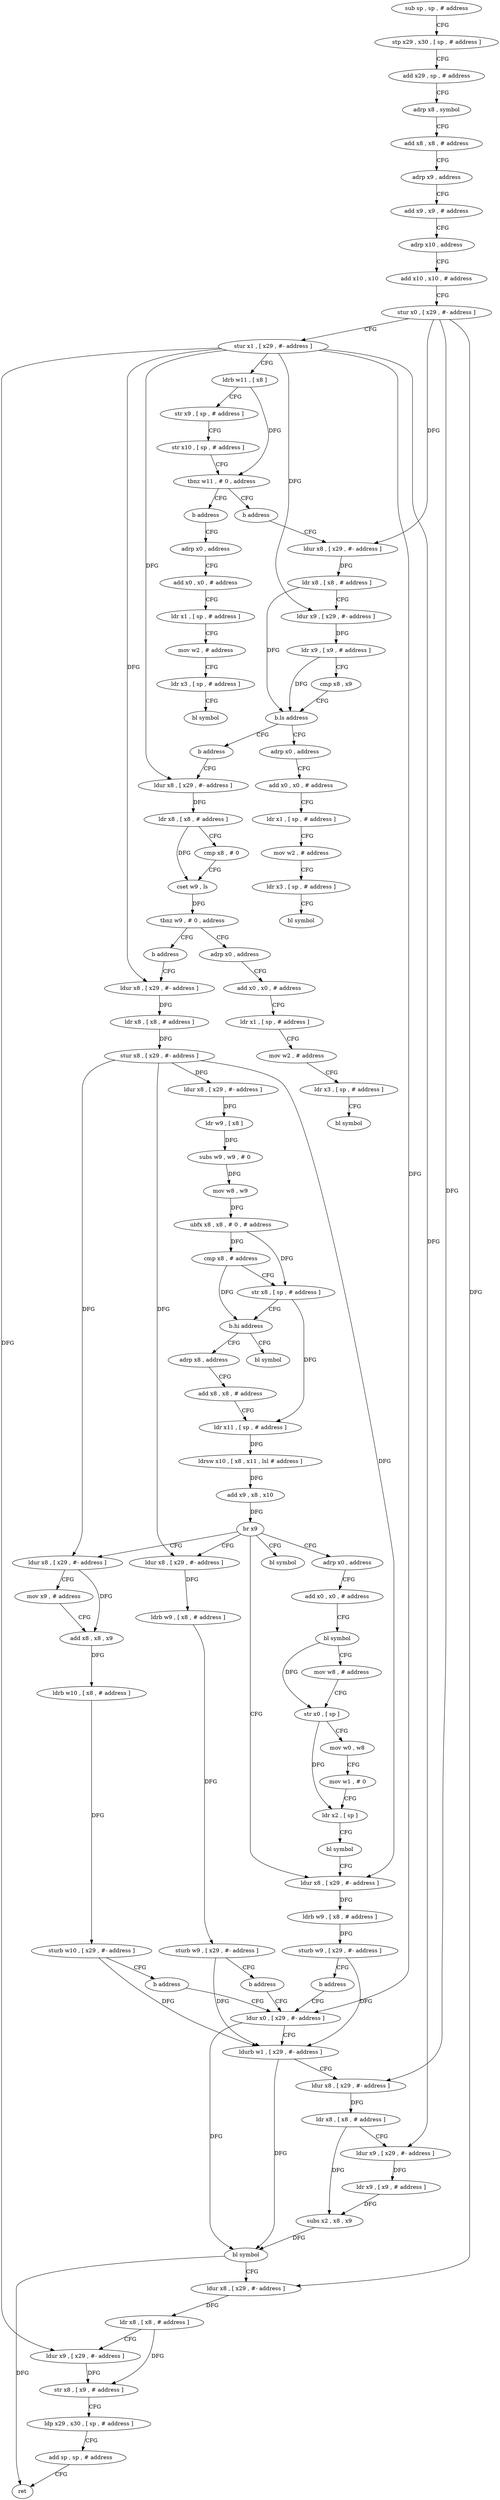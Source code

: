 digraph "func" {
"4213744" [label = "sub sp , sp , # address" ]
"4213748" [label = "stp x29 , x30 , [ sp , # address ]" ]
"4213752" [label = "add x29 , sp , # address" ]
"4213756" [label = "adrp x8 , symbol" ]
"4213760" [label = "add x8 , x8 , # address" ]
"4213764" [label = "adrp x9 , address" ]
"4213768" [label = "add x9 , x9 , # address" ]
"4213772" [label = "adrp x10 , address" ]
"4213776" [label = "add x10 , x10 , # address" ]
"4213780" [label = "stur x0 , [ x29 , #- address ]" ]
"4213784" [label = "stur x1 , [ x29 , #- address ]" ]
"4213788" [label = "ldrb w11 , [ x8 ]" ]
"4213792" [label = "str x9 , [ sp , # address ]" ]
"4213796" [label = "str x10 , [ sp , # address ]" ]
"4213800" [label = "tbnz w11 , # 0 , address" ]
"4213808" [label = "b address" ]
"4213804" [label = "b address" ]
"4213836" [label = "ldur x8 , [ x29 , #- address ]" ]
"4213812" [label = "adrp x0 , address" ]
"4213840" [label = "ldr x8 , [ x8 , # address ]" ]
"4213844" [label = "ldur x9 , [ x29 , #- address ]" ]
"4213848" [label = "ldr x9 , [ x9 , # address ]" ]
"4213852" [label = "cmp x8 , x9" ]
"4213856" [label = "b.ls address" ]
"4213864" [label = "adrp x0 , address" ]
"4213860" [label = "b address" ]
"4213816" [label = "add x0 , x0 , # address" ]
"4213820" [label = "ldr x1 , [ sp , # address ]" ]
"4213824" [label = "mov w2 , # address" ]
"4213828" [label = "ldr x3 , [ sp , # address ]" ]
"4213832" [label = "bl symbol" ]
"4213868" [label = "add x0 , x0 , # address" ]
"4213872" [label = "ldr x1 , [ sp , # address ]" ]
"4213876" [label = "mov w2 , # address" ]
"4213880" [label = "ldr x3 , [ sp , # address ]" ]
"4213884" [label = "bl symbol" ]
"4213888" [label = "ldur x8 , [ x29 , #- address ]" ]
"4213892" [label = "ldr x8 , [ x8 , # address ]" ]
"4213896" [label = "cmp x8 , # 0" ]
"4213900" [label = "cset w9 , ls" ]
"4213904" [label = "tbnz w9 , # 0 , address" ]
"4213912" [label = "adrp x0 , address" ]
"4213908" [label = "b address" ]
"4213916" [label = "add x0 , x0 , # address" ]
"4213920" [label = "ldr x1 , [ sp , # address ]" ]
"4213924" [label = "mov w2 , # address" ]
"4213928" [label = "ldr x3 , [ sp , # address ]" ]
"4213932" [label = "bl symbol" ]
"4213936" [label = "ldur x8 , [ x29 , #- address ]" ]
"4213940" [label = "ldr x8 , [ x8 , # address ]" ]
"4213944" [label = "stur x8 , [ x29 , #- address ]" ]
"4213948" [label = "ldur x8 , [ x29 , #- address ]" ]
"4213952" [label = "ldr w9 , [ x8 ]" ]
"4213956" [label = "subs w9 , w9 , # 0" ]
"4213960" [label = "mov w8 , w9" ]
"4213964" [label = "ubfx x8 , x8 , # 0 , # address" ]
"4213968" [label = "cmp x8 , # address" ]
"4213972" [label = "str x8 , [ sp , # address ]" ]
"4213976" [label = "b.hi address" ]
"4214100" [label = "bl symbol" ]
"4213980" [label = "adrp x8 , address" ]
"4213984" [label = "add x8 , x8 , # address" ]
"4213988" [label = "ldr x11 , [ sp , # address ]" ]
"4213992" [label = "ldrsw x10 , [ x8 , x11 , lsl # address ]" ]
"4213996" [label = "add x9 , x8 , x10" ]
"4214000" [label = "br x9" ]
"4214004" [label = "ldur x8 , [ x29 , #- address ]" ]
"4214020" [label = "ldur x8 , [ x29 , #- address ]" ]
"4214044" [label = "adrp x0 , address" ]
"4214080" [label = "ldur x8 , [ x29 , #- address ]" ]
"4214096" [label = "bl symbol" ]
"4214008" [label = "ldrb w9 , [ x8 , # address ]" ]
"4214012" [label = "sturb w9 , [ x29 , #- address ]" ]
"4214016" [label = "b address" ]
"4214104" [label = "ldur x0 , [ x29 , #- address ]" ]
"4214024" [label = "mov x9 , # address" ]
"4214028" [label = "add x8 , x8 , x9" ]
"4214032" [label = "ldrb w10 , [ x8 , # address ]" ]
"4214036" [label = "sturb w10 , [ x29 , #- address ]" ]
"4214040" [label = "b address" ]
"4214048" [label = "add x0 , x0 , # address" ]
"4214052" [label = "bl symbol" ]
"4214056" [label = "mov w8 , # address" ]
"4214060" [label = "str x0 , [ sp ]" ]
"4214064" [label = "mov w0 , w8" ]
"4214068" [label = "mov w1 , # 0" ]
"4214072" [label = "ldr x2 , [ sp ]" ]
"4214076" [label = "bl symbol" ]
"4214084" [label = "ldrb w9 , [ x8 , # address ]" ]
"4214088" [label = "sturb w9 , [ x29 , #- address ]" ]
"4214092" [label = "b address" ]
"4214108" [label = "ldurb w1 , [ x29 , #- address ]" ]
"4214112" [label = "ldur x8 , [ x29 , #- address ]" ]
"4214116" [label = "ldr x8 , [ x8 , # address ]" ]
"4214120" [label = "ldur x9 , [ x29 , #- address ]" ]
"4214124" [label = "ldr x9 , [ x9 , # address ]" ]
"4214128" [label = "subs x2 , x8 , x9" ]
"4214132" [label = "bl symbol" ]
"4214136" [label = "ldur x8 , [ x29 , #- address ]" ]
"4214140" [label = "ldr x8 , [ x8 , # address ]" ]
"4214144" [label = "ldur x9 , [ x29 , #- address ]" ]
"4214148" [label = "str x8 , [ x9 , # address ]" ]
"4214152" [label = "ldp x29 , x30 , [ sp , # address ]" ]
"4214156" [label = "add sp , sp , # address" ]
"4214160" [label = "ret" ]
"4213744" -> "4213748" [ label = "CFG" ]
"4213748" -> "4213752" [ label = "CFG" ]
"4213752" -> "4213756" [ label = "CFG" ]
"4213756" -> "4213760" [ label = "CFG" ]
"4213760" -> "4213764" [ label = "CFG" ]
"4213764" -> "4213768" [ label = "CFG" ]
"4213768" -> "4213772" [ label = "CFG" ]
"4213772" -> "4213776" [ label = "CFG" ]
"4213776" -> "4213780" [ label = "CFG" ]
"4213780" -> "4213784" [ label = "CFG" ]
"4213780" -> "4213836" [ label = "DFG" ]
"4213780" -> "4214112" [ label = "DFG" ]
"4213780" -> "4214136" [ label = "DFG" ]
"4213784" -> "4213788" [ label = "CFG" ]
"4213784" -> "4213844" [ label = "DFG" ]
"4213784" -> "4213888" [ label = "DFG" ]
"4213784" -> "4213936" [ label = "DFG" ]
"4213784" -> "4214104" [ label = "DFG" ]
"4213784" -> "4214120" [ label = "DFG" ]
"4213784" -> "4214144" [ label = "DFG" ]
"4213788" -> "4213792" [ label = "CFG" ]
"4213788" -> "4213800" [ label = "DFG" ]
"4213792" -> "4213796" [ label = "CFG" ]
"4213796" -> "4213800" [ label = "CFG" ]
"4213800" -> "4213808" [ label = "CFG" ]
"4213800" -> "4213804" [ label = "CFG" ]
"4213808" -> "4213836" [ label = "CFG" ]
"4213804" -> "4213812" [ label = "CFG" ]
"4213836" -> "4213840" [ label = "DFG" ]
"4213812" -> "4213816" [ label = "CFG" ]
"4213840" -> "4213844" [ label = "CFG" ]
"4213840" -> "4213856" [ label = "DFG" ]
"4213844" -> "4213848" [ label = "DFG" ]
"4213848" -> "4213852" [ label = "CFG" ]
"4213848" -> "4213856" [ label = "DFG" ]
"4213852" -> "4213856" [ label = "CFG" ]
"4213856" -> "4213864" [ label = "CFG" ]
"4213856" -> "4213860" [ label = "CFG" ]
"4213864" -> "4213868" [ label = "CFG" ]
"4213860" -> "4213888" [ label = "CFG" ]
"4213816" -> "4213820" [ label = "CFG" ]
"4213820" -> "4213824" [ label = "CFG" ]
"4213824" -> "4213828" [ label = "CFG" ]
"4213828" -> "4213832" [ label = "CFG" ]
"4213868" -> "4213872" [ label = "CFG" ]
"4213872" -> "4213876" [ label = "CFG" ]
"4213876" -> "4213880" [ label = "CFG" ]
"4213880" -> "4213884" [ label = "CFG" ]
"4213888" -> "4213892" [ label = "DFG" ]
"4213892" -> "4213896" [ label = "CFG" ]
"4213892" -> "4213900" [ label = "DFG" ]
"4213896" -> "4213900" [ label = "CFG" ]
"4213900" -> "4213904" [ label = "DFG" ]
"4213904" -> "4213912" [ label = "CFG" ]
"4213904" -> "4213908" [ label = "CFG" ]
"4213912" -> "4213916" [ label = "CFG" ]
"4213908" -> "4213936" [ label = "CFG" ]
"4213916" -> "4213920" [ label = "CFG" ]
"4213920" -> "4213924" [ label = "CFG" ]
"4213924" -> "4213928" [ label = "CFG" ]
"4213928" -> "4213932" [ label = "CFG" ]
"4213936" -> "4213940" [ label = "DFG" ]
"4213940" -> "4213944" [ label = "DFG" ]
"4213944" -> "4213948" [ label = "DFG" ]
"4213944" -> "4214004" [ label = "DFG" ]
"4213944" -> "4214020" [ label = "DFG" ]
"4213944" -> "4214080" [ label = "DFG" ]
"4213948" -> "4213952" [ label = "DFG" ]
"4213952" -> "4213956" [ label = "DFG" ]
"4213956" -> "4213960" [ label = "DFG" ]
"4213960" -> "4213964" [ label = "DFG" ]
"4213964" -> "4213968" [ label = "DFG" ]
"4213964" -> "4213972" [ label = "DFG" ]
"4213968" -> "4213972" [ label = "CFG" ]
"4213968" -> "4213976" [ label = "DFG" ]
"4213972" -> "4213976" [ label = "CFG" ]
"4213972" -> "4213988" [ label = "DFG" ]
"4213976" -> "4214100" [ label = "CFG" ]
"4213976" -> "4213980" [ label = "CFG" ]
"4213980" -> "4213984" [ label = "CFG" ]
"4213984" -> "4213988" [ label = "CFG" ]
"4213988" -> "4213992" [ label = "DFG" ]
"4213992" -> "4213996" [ label = "DFG" ]
"4213996" -> "4214000" [ label = "DFG" ]
"4214000" -> "4214004" [ label = "CFG" ]
"4214000" -> "4214020" [ label = "CFG" ]
"4214000" -> "4214044" [ label = "CFG" ]
"4214000" -> "4214080" [ label = "CFG" ]
"4214000" -> "4214096" [ label = "CFG" ]
"4214004" -> "4214008" [ label = "DFG" ]
"4214020" -> "4214024" [ label = "CFG" ]
"4214020" -> "4214028" [ label = "DFG" ]
"4214044" -> "4214048" [ label = "CFG" ]
"4214080" -> "4214084" [ label = "DFG" ]
"4214008" -> "4214012" [ label = "DFG" ]
"4214012" -> "4214016" [ label = "CFG" ]
"4214012" -> "4214108" [ label = "DFG" ]
"4214016" -> "4214104" [ label = "CFG" ]
"4214104" -> "4214108" [ label = "CFG" ]
"4214104" -> "4214132" [ label = "DFG" ]
"4214024" -> "4214028" [ label = "CFG" ]
"4214028" -> "4214032" [ label = "DFG" ]
"4214032" -> "4214036" [ label = "DFG" ]
"4214036" -> "4214040" [ label = "CFG" ]
"4214036" -> "4214108" [ label = "DFG" ]
"4214040" -> "4214104" [ label = "CFG" ]
"4214048" -> "4214052" [ label = "CFG" ]
"4214052" -> "4214056" [ label = "CFG" ]
"4214052" -> "4214060" [ label = "DFG" ]
"4214056" -> "4214060" [ label = "CFG" ]
"4214060" -> "4214064" [ label = "CFG" ]
"4214060" -> "4214072" [ label = "DFG" ]
"4214064" -> "4214068" [ label = "CFG" ]
"4214068" -> "4214072" [ label = "CFG" ]
"4214072" -> "4214076" [ label = "CFG" ]
"4214076" -> "4214080" [ label = "CFG" ]
"4214084" -> "4214088" [ label = "DFG" ]
"4214088" -> "4214092" [ label = "CFG" ]
"4214088" -> "4214108" [ label = "DFG" ]
"4214092" -> "4214104" [ label = "CFG" ]
"4214108" -> "4214112" [ label = "CFG" ]
"4214108" -> "4214132" [ label = "DFG" ]
"4214112" -> "4214116" [ label = "DFG" ]
"4214116" -> "4214120" [ label = "CFG" ]
"4214116" -> "4214128" [ label = "DFG" ]
"4214120" -> "4214124" [ label = "DFG" ]
"4214124" -> "4214128" [ label = "DFG" ]
"4214128" -> "4214132" [ label = "DFG" ]
"4214132" -> "4214136" [ label = "CFG" ]
"4214132" -> "4214160" [ label = "DFG" ]
"4214136" -> "4214140" [ label = "DFG" ]
"4214140" -> "4214144" [ label = "CFG" ]
"4214140" -> "4214148" [ label = "DFG" ]
"4214144" -> "4214148" [ label = "DFG" ]
"4214148" -> "4214152" [ label = "CFG" ]
"4214152" -> "4214156" [ label = "CFG" ]
"4214156" -> "4214160" [ label = "CFG" ]
}
